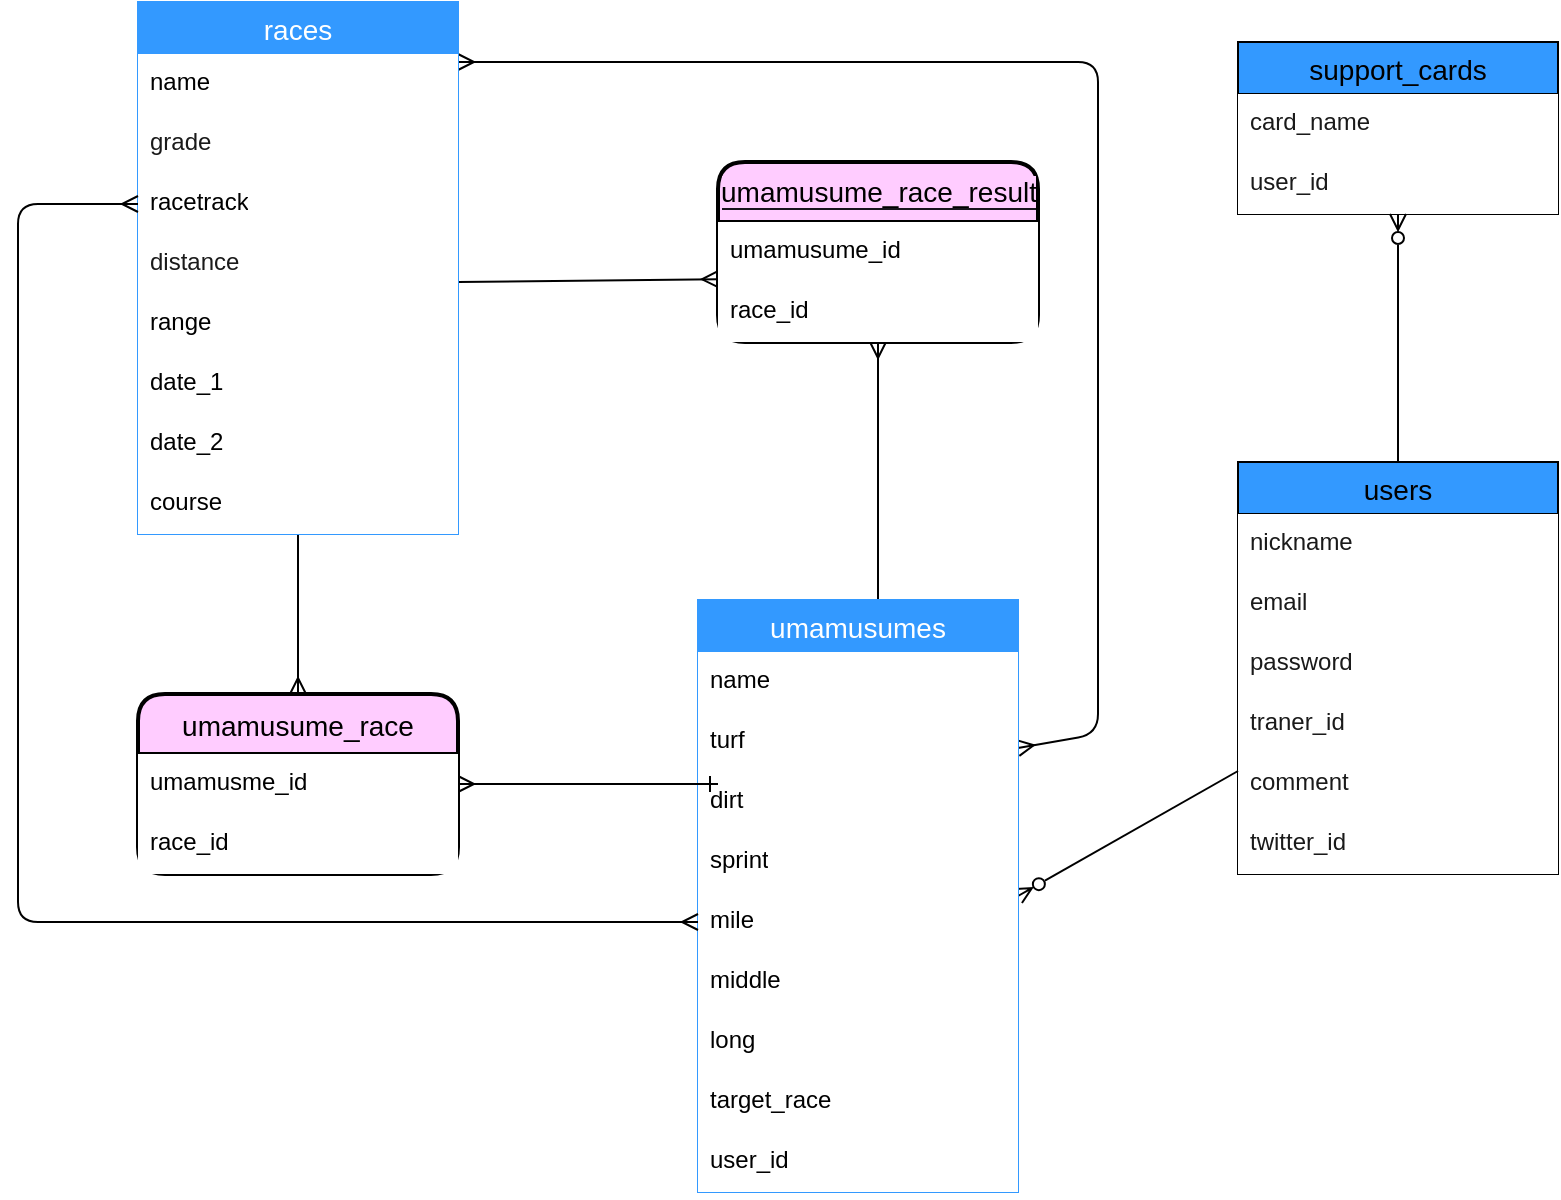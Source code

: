 <mxfile>
    <diagram id="v6UMTtF0DdxIM7lpbUff" name="ページ1">
        <mxGraphModel dx="822" dy="547" grid="1" gridSize="10" guides="1" tooltips="1" connect="1" arrows="0" fold="1" page="1" pageScale="1" pageWidth="827" pageHeight="1169" math="0" shadow="0">
            <root>
                <mxCell id="0"/>
                <mxCell id="1" parent="0"/>
                <mxCell id="2" value="users" style="swimlane;fontStyle=0;childLayout=stackLayout;horizontal=1;startSize=26;horizontalStack=0;resizeParent=1;resizeParentMax=0;resizeLast=0;collapsible=1;marginBottom=0;align=center;fontSize=14;fillColor=#3399FF;" parent="1" vertex="1">
                    <mxGeometry x="630" y="250" width="160" height="206" as="geometry"/>
                </mxCell>
                <mxCell id="28" value="nickname" style="text;strokeColor=none;fillColor=#FFFFFF;spacingLeft=4;spacingRight=4;overflow=hidden;rotatable=0;points=[[0,0.5],[1,0.5]];portConstraint=eastwest;fontSize=12;fontColor=#1A1A1A;labelBackgroundColor=none;labelBorderColor=none;" parent="2" vertex="1">
                    <mxGeometry y="26" width="160" height="30" as="geometry"/>
                </mxCell>
                <mxCell id="4" value="email" style="text;strokeColor=none;fillColor=#FFFFFF;spacingLeft=4;spacingRight=4;overflow=hidden;rotatable=0;points=[[0,0.5],[1,0.5]];portConstraint=eastwest;fontSize=12;fontColor=#1A1A1A;" parent="2" vertex="1">
                    <mxGeometry y="56" width="160" height="30" as="geometry"/>
                </mxCell>
                <mxCell id="5" value="password" style="text;strokeColor=none;fillColor=#FFFFFF;spacingLeft=4;spacingRight=4;overflow=hidden;rotatable=0;points=[[0,0.5],[1,0.5]];portConstraint=eastwest;fontSize=12;fontColor=#1A1A1A;" parent="2" vertex="1">
                    <mxGeometry y="86" width="160" height="30" as="geometry"/>
                </mxCell>
                <mxCell id="6" value="traner_id" style="text;strokeColor=none;fillColor=#FFFFFF;spacingLeft=4;spacingRight=4;overflow=hidden;rotatable=0;points=[[0,0.5],[1,0.5]];portConstraint=eastwest;fontSize=12;fontColor=#1A1A1A;" parent="2" vertex="1">
                    <mxGeometry y="116" width="160" height="30" as="geometry"/>
                </mxCell>
                <mxCell id="7" value="comment" style="text;strokeColor=none;fillColor=#FFFFFF;spacingLeft=4;spacingRight=4;overflow=hidden;rotatable=0;points=[[0,0.5],[1,0.5]];portConstraint=eastwest;fontSize=12;fontColor=#1A1A1A;" parent="2" vertex="1">
                    <mxGeometry y="146" width="160" height="30" as="geometry"/>
                </mxCell>
                <mxCell id="8" value="twitter_id" style="text;strokeColor=none;fillColor=#FFFFFF;spacingLeft=4;spacingRight=4;overflow=hidden;rotatable=0;points=[[0,0.5],[1,0.5]];portConstraint=eastwest;fontSize=12;fontColor=#1A1A1A;" parent="2" vertex="1">
                    <mxGeometry y="176" width="160" height="30" as="geometry"/>
                </mxCell>
                <mxCell id="14" value="support_cards" style="swimlane;fontStyle=0;childLayout=stackLayout;horizontal=1;startSize=26;horizontalStack=0;resizeParent=1;resizeParentMax=0;resizeLast=0;collapsible=1;marginBottom=0;align=center;fontSize=14;fillColor=#3399FF;" parent="1" vertex="1">
                    <mxGeometry x="630" y="40" width="160" height="86" as="geometry"/>
                </mxCell>
                <mxCell id="15" value="card_name" style="text;strokeColor=none;fillColor=#FFFFFF;spacingLeft=4;spacingRight=4;overflow=hidden;rotatable=0;points=[[0,0.5],[1,0.5]];portConstraint=eastwest;fontSize=12;fontColor=#1A1A1A;" parent="14" vertex="1">
                    <mxGeometry y="26" width="160" height="30" as="geometry"/>
                </mxCell>
                <mxCell id="16" value="user_id" style="text;strokeColor=none;fillColor=#FFFFFF;spacingLeft=4;spacingRight=4;overflow=hidden;rotatable=0;points=[[0,0.5],[1,0.5]];portConstraint=eastwest;fontSize=12;fontColor=#1A1A1A;" parent="14" vertex="1">
                    <mxGeometry y="56" width="160" height="30" as="geometry"/>
                </mxCell>
                <mxCell id="32" style="edgeStyle=none;html=1;exitX=0;exitY=0.75;exitDx=0;exitDy=0;entryX=1;entryY=0.5;entryDx=0;entryDy=0;endArrow=ERzeroToMany;endFill=0;" parent="1" source="2" target="37" edge="1">
                    <mxGeometry relative="1" as="geometry">
                        <mxPoint x="200" y="241" as="sourcePoint"/>
                        <mxPoint x="550" y="511" as="targetPoint"/>
                    </mxGeometry>
                </mxCell>
                <mxCell id="33" style="edgeStyle=none;html=1;endArrow=ERmany;endFill=0;entryX=0.5;entryY=1;entryDx=0;entryDy=0;" parent="1" edge="1">
                    <mxGeometry relative="1" as="geometry">
                        <mxPoint x="450" y="190" as="targetPoint"/>
                        <mxPoint x="450" y="320" as="sourcePoint"/>
                    </mxGeometry>
                </mxCell>
                <mxCell id="34" style="edgeStyle=none;html=1;entryX=0.5;entryY=1;entryDx=0;entryDy=0;endArrow=ERzeroToMany;endFill=0;" parent="1" source="2" target="14" edge="1">
                    <mxGeometry relative="1" as="geometry">
                        <mxPoint x="360" y="241" as="sourcePoint"/>
                    </mxGeometry>
                </mxCell>
                <mxCell id="130" style="edgeStyle=none;html=1;exitX=1;exitY=0.25;exitDx=0;exitDy=0;fontColor=#000000;startArrow=ERmany;startFill=0;endArrow=ERmany;endFill=0;" edge="1" parent="1" source="37">
                    <mxGeometry relative="1" as="geometry">
                        <mxPoint x="240" y="50" as="targetPoint"/>
                        <Array as="points">
                            <mxPoint x="560" y="386"/>
                            <mxPoint x="560" y="300"/>
                            <mxPoint x="560" y="220"/>
                            <mxPoint x="560" y="50"/>
                        </Array>
                    </mxGeometry>
                </mxCell>
                <mxCell id="37" value="umamusumes" style="swimlane;fontStyle=0;childLayout=stackLayout;horizontal=1;startSize=26;horizontalStack=0;resizeParent=1;resizeParentMax=0;resizeLast=0;collapsible=1;marginBottom=0;align=center;fontSize=14;strokeColor=#3399FF;fontColor=#FFFFFF;fillColor=#3399FF;" parent="1" vertex="1">
                    <mxGeometry x="360" y="319" width="160" height="296" as="geometry"/>
                </mxCell>
                <mxCell id="38" value="name" style="text;strokeColor=none;fillColor=#FFFFFF;spacingLeft=4;spacingRight=4;overflow=hidden;rotatable=0;points=[[0,0.5],[1,0.5]];portConstraint=eastwest;fontSize=12;fontColor=#000000;" parent="37" vertex="1">
                    <mxGeometry y="26" width="160" height="30" as="geometry"/>
                </mxCell>
                <mxCell id="39" value="turf" style="text;strokeColor=none;fillColor=#FFFFFF;spacingLeft=4;spacingRight=4;overflow=hidden;rotatable=0;points=[[0,0.5],[1,0.5]];portConstraint=eastwest;fontSize=12;fontColor=#000000;" parent="37" vertex="1">
                    <mxGeometry y="56" width="160" height="30" as="geometry"/>
                </mxCell>
                <mxCell id="40" value="dirt" style="text;strokeColor=none;fillColor=#FFFFFF;spacingLeft=4;spacingRight=4;overflow=hidden;rotatable=0;points=[[0,0.5],[1,0.5]];portConstraint=eastwest;fontSize=12;fontColor=#000000;" parent="37" vertex="1">
                    <mxGeometry y="86" width="160" height="30" as="geometry"/>
                </mxCell>
                <mxCell id="41" value="sprint" style="text;strokeColor=none;fillColor=#FFFFFF;spacingLeft=4;spacingRight=4;overflow=hidden;rotatable=0;points=[[0,0.5],[1,0.5]];portConstraint=eastwest;fontSize=12;fontColor=#000000;labelBackgroundColor=none;whiteSpace=wrap;" parent="37" vertex="1">
                    <mxGeometry y="116" width="160" height="30" as="geometry"/>
                </mxCell>
                <mxCell id="43" value="mile" style="text;strokeColor=none;fillColor=#FFFFFF;spacingLeft=4;spacingRight=4;overflow=hidden;rotatable=0;points=[[0,0.5],[1,0.5]];portConstraint=eastwest;fontSize=12;labelBackgroundColor=none;fontColor=#000000;" parent="37" vertex="1">
                    <mxGeometry y="146" width="160" height="30" as="geometry"/>
                </mxCell>
                <mxCell id="44" value="middle" style="text;strokeColor=none;fillColor=#FFFFFF;spacingLeft=4;spacingRight=4;overflow=hidden;rotatable=0;points=[[0,0.5],[1,0.5]];portConstraint=eastwest;fontSize=12;labelBackgroundColor=none;fontColor=#000000;" parent="37" vertex="1">
                    <mxGeometry y="176" width="160" height="30" as="geometry"/>
                </mxCell>
                <mxCell id="45" value="long" style="text;strokeColor=none;fillColor=#FFFFFF;spacingLeft=4;spacingRight=4;overflow=hidden;rotatable=0;points=[[0,0.5],[1,0.5]];portConstraint=eastwest;fontSize=12;labelBackgroundColor=none;fontColor=#000000;" parent="37" vertex="1">
                    <mxGeometry y="206" width="160" height="30" as="geometry"/>
                </mxCell>
                <mxCell id="46" value="target_race" style="text;strokeColor=none;fillColor=#FFFFFF;spacingLeft=4;spacingRight=4;overflow=hidden;rotatable=0;points=[[0,0.5],[1,0.5]];portConstraint=eastwest;fontSize=12;labelBackgroundColor=none;fontColor=#000000;" parent="37" vertex="1">
                    <mxGeometry y="236" width="160" height="30" as="geometry"/>
                </mxCell>
                <mxCell id="131" value="user_id" style="text;strokeColor=none;fillColor=#FFFFFF;spacingLeft=4;spacingRight=4;overflow=hidden;rotatable=0;points=[[0,0.5],[1,0.5]];portConstraint=eastwest;fontSize=12;labelBackgroundColor=#FFFFFF;fontColor=#000000;html=1;" vertex="1" parent="37">
                    <mxGeometry y="266" width="160" height="30" as="geometry"/>
                </mxCell>
                <mxCell id="60" style="html=1;endArrow=ERmany;endFill=0;entryX=0;entryY=0.953;entryDx=0;entryDy=0;entryPerimeter=0;" edge="1" parent="1" target="124">
                    <mxGeometry relative="1" as="geometry">
                        <mxPoint x="240" y="160" as="sourcePoint"/>
                        <mxPoint x="360" y="160" as="targetPoint"/>
                    </mxGeometry>
                </mxCell>
                <mxCell id="89" style="edgeStyle=none;html=1;exitX=0.5;exitY=1;exitDx=0;exitDy=0;fontColor=#000000;startArrow=none;startFill=0;endArrow=ERmany;endFill=0;entryX=0.5;entryY=0;entryDx=0;entryDy=0;" edge="1" parent="1" source="52" target="96">
                    <mxGeometry relative="1" as="geometry">
                        <mxPoint x="120" y="380" as="targetPoint"/>
                    </mxGeometry>
                </mxCell>
                <mxCell id="52" value="races" style="swimlane;fontStyle=0;childLayout=stackLayout;horizontal=1;startSize=26;horizontalStack=0;resizeParent=1;resizeParentMax=0;resizeLast=0;collapsible=1;marginBottom=0;align=center;fontSize=14;labelBackgroundColor=none;strokeColor=#3399FF;fontColor=#FFFFFF;fillColor=#3399FF;" parent="1" vertex="1">
                    <mxGeometry x="80" y="20" width="160" height="266" as="geometry"/>
                </mxCell>
                <mxCell id="64" value="name" style="text;strokeColor=none;fillColor=#FFFFFF;spacingLeft=4;spacingRight=4;overflow=hidden;rotatable=0;points=[[0,0.5],[1,0.5]];portConstraint=eastwest;fontSize=12;fontColor=#000000;" vertex="1" parent="52">
                    <mxGeometry y="26" width="160" height="30" as="geometry"/>
                </mxCell>
                <mxCell id="65" value="grade" style="text;strokeColor=none;fillColor=#FFFFFF;spacingLeft=4;spacingRight=4;overflow=hidden;rotatable=0;points=[[0,0.5],[1,0.5]];portConstraint=eastwest;fontSize=12;fontColor=#1A1A1A;" vertex="1" parent="52">
                    <mxGeometry y="56" width="160" height="30" as="geometry"/>
                </mxCell>
                <mxCell id="112" value="racetrack" style="text;strokeColor=none;fillColor=#FFFFFF;spacingLeft=4;spacingRight=4;overflow=hidden;rotatable=0;points=[[0,0.5],[1,0.5]];portConstraint=eastwest;fontSize=12;labelBackgroundColor=#FFFFFF;fontColor=#000000;html=1;" vertex="1" parent="52">
                    <mxGeometry y="86" width="160" height="30" as="geometry"/>
                </mxCell>
                <mxCell id="75" value="distance" style="text;strokeColor=none;fillColor=#FFFFFF;spacingLeft=4;spacingRight=4;overflow=hidden;rotatable=0;points=[[0,0.5],[1,0.5]];portConstraint=eastwest;fontSize=12;fontColor=#1A1A1A;" vertex="1" parent="52">
                    <mxGeometry y="116" width="160" height="30" as="geometry"/>
                </mxCell>
                <mxCell id="108" value="range" style="text;strokeColor=none;fillColor=#FFFFFF;spacingLeft=4;spacingRight=4;overflow=hidden;rotatable=0;points=[[0,0.5],[1,0.5]];portConstraint=eastwest;fontSize=12;labelBackgroundColor=#FFFFFF;fontColor=#000000;html=1;" vertex="1" parent="52">
                    <mxGeometry y="146" width="160" height="30" as="geometry"/>
                </mxCell>
                <mxCell id="109" value="date_1" style="text;strokeColor=none;fillColor=#FFFFFF;spacingLeft=4;spacingRight=4;overflow=hidden;rotatable=0;points=[[0,0.5],[1,0.5]];portConstraint=eastwest;fontSize=12;labelBackgroundColor=#FFFFFF;fontColor=#000000;html=1;" vertex="1" parent="52">
                    <mxGeometry y="176" width="160" height="30" as="geometry"/>
                </mxCell>
                <mxCell id="110" value="date_2" style="text;strokeColor=none;fillColor=#FFFFFF;spacingLeft=4;spacingRight=4;overflow=hidden;rotatable=0;points=[[0,0.5],[1,0.5]];portConstraint=eastwest;fontSize=12;labelBackgroundColor=#FFFFFF;fontColor=#000000;html=1;" vertex="1" parent="52">
                    <mxGeometry y="206" width="160" height="30" as="geometry"/>
                </mxCell>
                <mxCell id="111" value="course" style="text;strokeColor=none;fillColor=#FFFFFF;spacingLeft=4;spacingRight=4;overflow=hidden;rotatable=0;points=[[0,0.5],[1,0.5]];portConstraint=eastwest;fontSize=12;labelBackgroundColor=#FFFFFF;fontColor=#000000;html=1;" vertex="1" parent="52">
                    <mxGeometry y="236" width="160" height="30" as="geometry"/>
                </mxCell>
                <mxCell id="63" style="edgeStyle=none;html=1;exitX=0;exitY=0.5;exitDx=0;exitDy=0;entryX=0;entryY=0.5;entryDx=0;entryDy=0;endArrow=ERmany;endFill=0;startArrow=ERmany;startFill=0;" edge="1" parent="1" source="112" target="43">
                    <mxGeometry relative="1" as="geometry">
                        <mxPoint x="70" y="105" as="sourcePoint"/>
                        <Array as="points">
                            <mxPoint x="20" y="121"/>
                            <mxPoint x="20" y="170"/>
                            <mxPoint x="20" y="480"/>
                        </Array>
                    </mxGeometry>
                </mxCell>
                <mxCell id="90" style="edgeStyle=none;html=1;entryX=1;entryY=0.5;entryDx=0;entryDy=0;fontColor=#000000;startArrow=ERone;startFill=0;endArrow=ERmany;endFill=0;" edge="1" parent="1" target="99">
                    <mxGeometry relative="1" as="geometry">
                        <mxPoint x="370" y="411" as="sourcePoint"/>
                        <mxPoint x="200" y="455" as="targetPoint"/>
                    </mxGeometry>
                </mxCell>
                <mxCell id="96" value="umamusume_race" style="swimlane;childLayout=stackLayout;horizontal=1;startSize=30;horizontalStack=0;rounded=1;fontSize=14;fontStyle=0;strokeWidth=2;resizeParent=0;resizeLast=1;shadow=0;dashed=0;align=center;fontColor=#000000;fillColor=#FFCCFF;" vertex="1" parent="1">
                    <mxGeometry x="80" y="366" width="160" height="90" as="geometry"/>
                </mxCell>
                <mxCell id="99" value="umamusme_id" style="text;strokeColor=none;fillColor=#FFFFFF;spacingLeft=4;spacingRight=4;overflow=hidden;rotatable=0;points=[[0,0.5],[1,0.5]];portConstraint=eastwest;fontSize=12;fontColor=#000000;gradientColor=none;" vertex="1" parent="96">
                    <mxGeometry y="30" width="160" height="30" as="geometry"/>
                </mxCell>
                <mxCell id="98" value="race_id" style="text;strokeColor=none;fillColor=#FFFFFF;spacingLeft=4;spacingRight=4;overflow=hidden;rotatable=0;points=[[0,0.5],[1,0.5]];portConstraint=eastwest;fontSize=12;fontColor=#000000;" vertex="1" parent="96">
                    <mxGeometry y="60" width="160" height="30" as="geometry"/>
                </mxCell>
                <mxCell id="121" value="&lt;span style=&quot;background-color: rgb(255, 204, 255);&quot;&gt;umamusume_race_result&lt;/span&gt;" style="swimlane;childLayout=stackLayout;horizontal=1;startSize=30;horizontalStack=0;rounded=1;fontSize=14;fontStyle=0;strokeWidth=2;resizeParent=0;resizeLast=1;shadow=0;dashed=0;align=center;labelBackgroundColor=#18141D;fontColor=#000000;fillColor=#FFCCFF;gradientColor=none;html=1;" vertex="1" parent="1">
                    <mxGeometry x="370" y="100" width="160" height="90" as="geometry"/>
                </mxCell>
                <mxCell id="124" value="umamusume_id" style="text;strokeColor=none;fillColor=#FFFFFF;spacingLeft=4;spacingRight=4;overflow=hidden;rotatable=0;points=[[0,0.5],[1,0.5]];portConstraint=eastwest;fontSize=12;labelBackgroundColor=#FFFFFF;fontColor=#000000;html=1;" vertex="1" parent="121">
                    <mxGeometry y="30" width="160" height="30" as="geometry"/>
                </mxCell>
                <mxCell id="126" value="race_id" style="text;strokeColor=none;fillColor=#FFFFFF;spacingLeft=4;spacingRight=4;overflow=hidden;rotatable=0;points=[[0,0.5],[1,0.5]];portConstraint=eastwest;fontSize=12;labelBackgroundColor=#FFFFFF;fontColor=#000000;html=1;" vertex="1" parent="121">
                    <mxGeometry y="60" width="160" height="30" as="geometry"/>
                </mxCell>
            </root>
        </mxGraphModel>
    </diagram>
</mxfile>